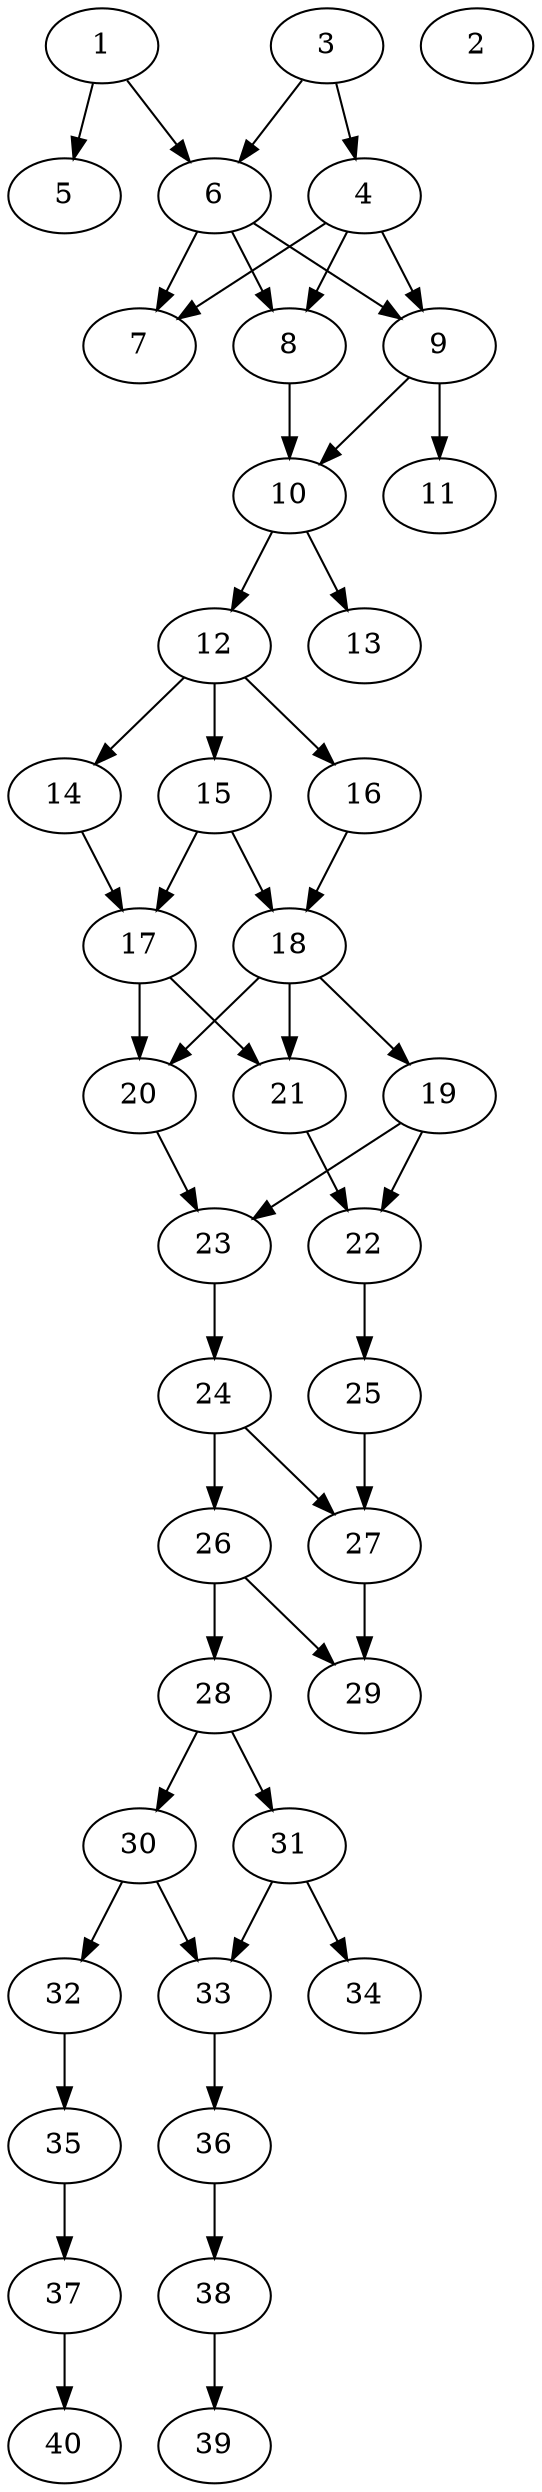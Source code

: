 // DAG automatically generated by daggen at Thu Oct  3 14:06:50 2019
// ./daggen --dot -n 40 --ccr 0.3 --fat 0.3 --regular 0.7 --density 0.6 --mindata 5242880 --maxdata 52428800 
digraph G {
  1 [size="22876160", alpha="0.09", expect_size="6862848"] 
  1 -> 5 [size ="6862848"]
  1 -> 6 [size ="6862848"]
  2 [size="54592853", alpha="0.17", expect_size="16377856"] 
  3 [size="43110400", alpha="0.14", expect_size="12933120"] 
  3 -> 4 [size ="12933120"]
  3 -> 6 [size ="12933120"]
  4 [size="38495573", alpha="0.13", expect_size="11548672"] 
  4 -> 7 [size ="11548672"]
  4 -> 8 [size ="11548672"]
  4 -> 9 [size ="11548672"]
  5 [size="134877867", alpha="0.11", expect_size="40463360"] 
  6 [size="102877867", alpha="0.14", expect_size="30863360"] 
  6 -> 7 [size ="30863360"]
  6 -> 8 [size ="30863360"]
  6 -> 9 [size ="30863360"]
  7 [size="155695787", alpha="0.14", expect_size="46708736"] 
  8 [size="126457173", alpha="0.03", expect_size="37937152"] 
  8 -> 10 [size ="37937152"]
  9 [size="164932267", alpha="0.09", expect_size="49479680"] 
  9 -> 10 [size ="49479680"]
  9 -> 11 [size ="49479680"]
  10 [size="152797867", alpha="0.18", expect_size="45839360"] 
  10 -> 12 [size ="45839360"]
  10 -> 13 [size ="45839360"]
  11 [size="72628907", alpha="0.04", expect_size="21788672"] 
  12 [size="139677013", alpha="0.13", expect_size="41903104"] 
  12 -> 14 [size ="41903104"]
  12 -> 15 [size ="41903104"]
  12 -> 16 [size ="41903104"]
  13 [size="115008853", alpha="0.12", expect_size="34502656"] 
  14 [size="65310720", alpha="0.20", expect_size="19593216"] 
  14 -> 17 [size ="19593216"]
  15 [size="170915840", alpha="0.08", expect_size="51274752"] 
  15 -> 17 [size ="51274752"]
  15 -> 18 [size ="51274752"]
  16 [size="96351573", alpha="0.16", expect_size="28905472"] 
  16 -> 18 [size ="28905472"]
  17 [size="48988160", alpha="0.01", expect_size="14696448"] 
  17 -> 20 [size ="14696448"]
  17 -> 21 [size ="14696448"]
  18 [size="162515627", alpha="0.11", expect_size="48754688"] 
  18 -> 19 [size ="48754688"]
  18 -> 20 [size ="48754688"]
  18 -> 21 [size ="48754688"]
  19 [size="26692267", alpha="0.09", expect_size="8007680"] 
  19 -> 22 [size ="8007680"]
  19 -> 23 [size ="8007680"]
  20 [size="94965760", alpha="0.09", expect_size="28489728"] 
  20 -> 23 [size ="28489728"]
  21 [size="82647040", alpha="0.08", expect_size="24794112"] 
  21 -> 22 [size ="24794112"]
  22 [size="117780480", alpha="0.13", expect_size="35334144"] 
  22 -> 25 [size ="35334144"]
  23 [size="62310400", alpha="0.01", expect_size="18693120"] 
  23 -> 24 [size ="18693120"]
  24 [size="157160107", alpha="0.11", expect_size="47148032"] 
  24 -> 26 [size ="47148032"]
  24 -> 27 [size ="47148032"]
  25 [size="153716053", alpha="0.17", expect_size="46114816"] 
  25 -> 27 [size ="46114816"]
  26 [size="58187093", alpha="0.13", expect_size="17456128"] 
  26 -> 28 [size ="17456128"]
  26 -> 29 [size ="17456128"]
  27 [size="27531947", alpha="0.07", expect_size="8259584"] 
  27 -> 29 [size ="8259584"]
  28 [size="38973440", alpha="0.14", expect_size="11692032"] 
  28 -> 30 [size ="11692032"]
  28 -> 31 [size ="11692032"]
  29 [size="126764373", alpha="0.01", expect_size="38029312"] 
  30 [size="44076373", alpha="0.05", expect_size="13222912"] 
  30 -> 32 [size ="13222912"]
  30 -> 33 [size ="13222912"]
  31 [size="111899307", alpha="0.15", expect_size="33569792"] 
  31 -> 33 [size ="33569792"]
  31 -> 34 [size ="33569792"]
  32 [size="21060267", alpha="0.01", expect_size="6318080"] 
  32 -> 35 [size ="6318080"]
  33 [size="123252053", alpha="0.00", expect_size="36975616"] 
  33 -> 36 [size ="36975616"]
  34 [size="129536000", alpha="0.05", expect_size="38860800"] 
  35 [size="60934827", alpha="0.09", expect_size="18280448"] 
  35 -> 37 [size ="18280448"]
  36 [size="34853547", alpha="0.03", expect_size="10456064"] 
  36 -> 38 [size ="10456064"]
  37 [size="136690347", alpha="0.01", expect_size="41007104"] 
  37 -> 40 [size ="41007104"]
  38 [size="32805547", alpha="0.18", expect_size="9841664"] 
  38 -> 39 [size ="9841664"]
  39 [size="146759680", alpha="0.16", expect_size="44027904"] 
  40 [size="154152960", alpha="0.04", expect_size="46245888"] 
}
